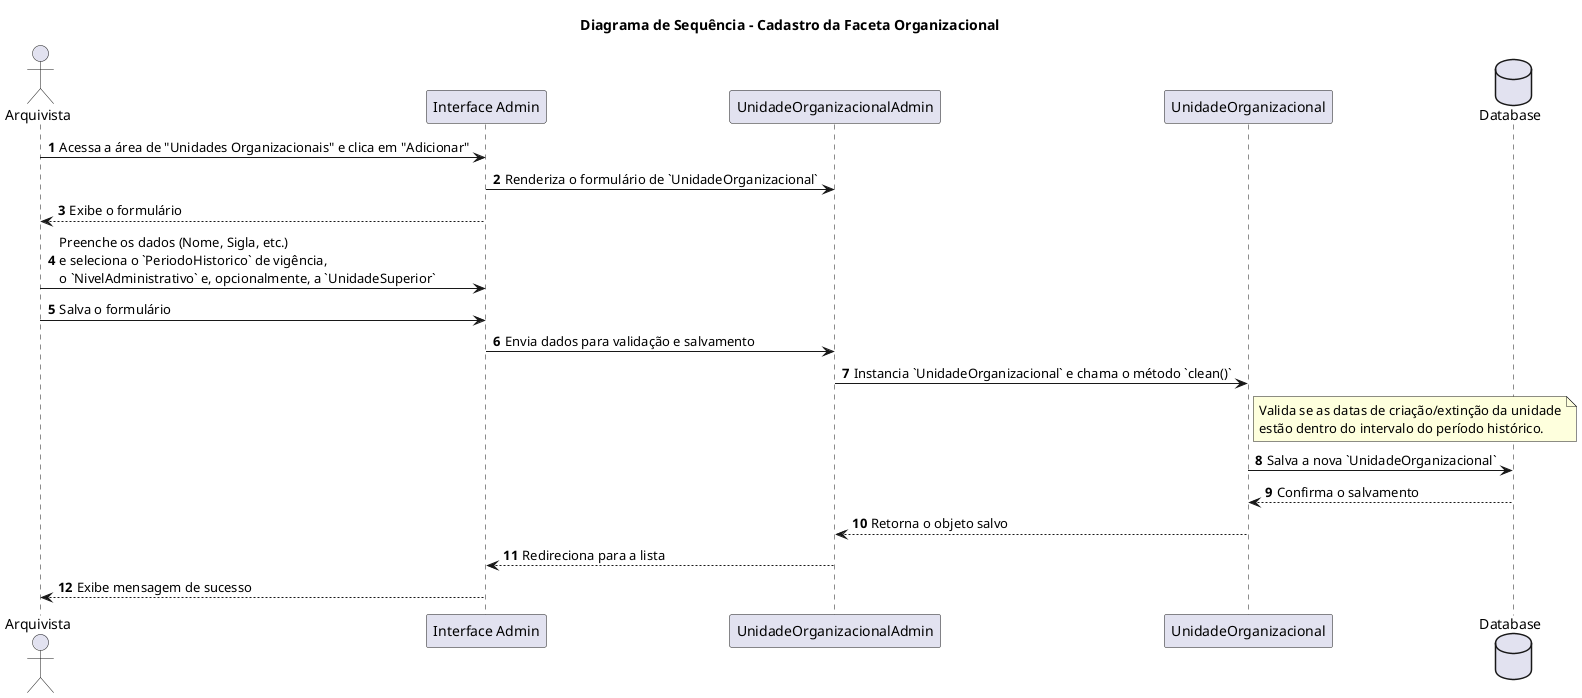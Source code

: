 @startuml Cadastro da Faceta Organizacional
title Diagrama de Sequência - Cadastro da Faceta Organizacional

actor "Arquivista" as User
participant "Interface Admin" as AdminUI
participant "UnidadeOrganizacionalAdmin" as AdminModel
participant "UnidadeOrganizacional" as Model
database "Database" as DB

autonumber

User -> AdminUI: Acessa a área de "Unidades Organizacionais" e clica em "Adicionar"
AdminUI -> AdminModel: Renderiza o formulário de `UnidadeOrganizacional`
AdminUI --> User: Exibe o formulário

User -> AdminUI: Preenche os dados (Nome, Sigla, etc.)\ne seleciona o `PeriodoHistorico` de vigência,\no `NivelAdministrativo` e, opcionalmente, a `UnidadeSuperior`
User -> AdminUI: Salva o formulário

AdminUI -> AdminModel: Envia dados para validação e salvamento
AdminModel -> Model: Instancia `UnidadeOrganizacional` e chama o método `clean()`
note right of Model: Valida se as datas de criação/extinção da unidade\nestão dentro do intervalo do período histórico.
Model -> DB: Salva a nova `UnidadeOrganizacional`
DB --> Model: Confirma o salvamento
Model --> AdminModel: Retorna o objeto salvo
AdminModel --> AdminUI: Redireciona para a lista
AdminUI --> User: Exibe mensagem de sucesso

@enduml